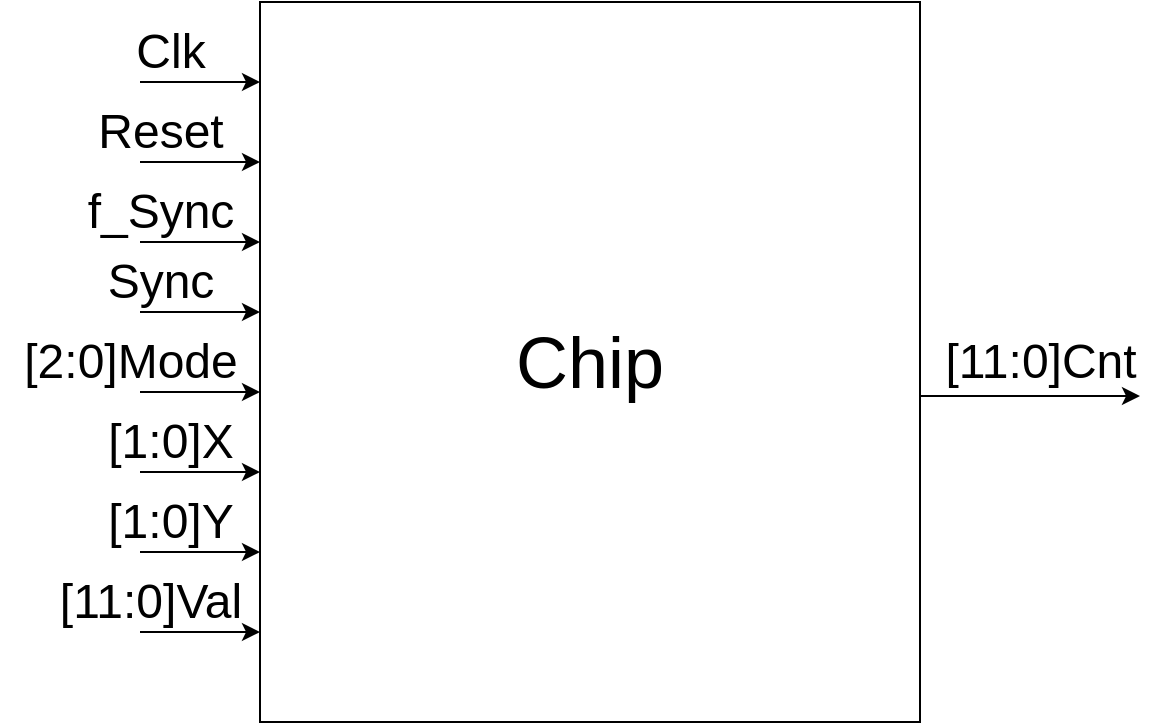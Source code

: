 <mxfile version="24.6.4" type="github">
  <diagram name="Page-1" id="EG27Yq6V2gLIrQZal8aT">
    <mxGraphModel dx="909" dy="553" grid="1" gridSize="10" guides="1" tooltips="1" connect="1" arrows="1" fold="1" page="1" pageScale="1" pageWidth="827" pageHeight="1169" math="0" shadow="0">
      <root>
        <mxCell id="0" />
        <mxCell id="1" parent="0" />
        <mxCell id="_0JpzeiReMIAh61v94WM-1" value="&lt;font style=&quot;font-size: 36px;&quot;&gt;Chip&lt;/font&gt;" style="rounded=0;whiteSpace=wrap;html=1;" vertex="1" parent="1">
          <mxGeometry x="130" y="40" width="330" height="360" as="geometry" />
        </mxCell>
        <mxCell id="_0JpzeiReMIAh61v94WM-2" value="" style="endArrow=classic;html=1;rounded=0;" edge="1" parent="1">
          <mxGeometry width="50" height="50" relative="1" as="geometry">
            <mxPoint x="70" y="80" as="sourcePoint" />
            <mxPoint x="130" y="80" as="targetPoint" />
          </mxGeometry>
        </mxCell>
        <mxCell id="_0JpzeiReMIAh61v94WM-3" value="&lt;font style=&quot;font-size: 24px;&quot;&gt;Clk&lt;/font&gt;" style="text;html=1;align=center;verticalAlign=middle;resizable=0;points=[];autosize=1;strokeColor=none;fillColor=none;" vertex="1" parent="1">
          <mxGeometry x="55" y="45" width="60" height="40" as="geometry" />
        </mxCell>
        <mxCell id="_0JpzeiReMIAh61v94WM-4" value="" style="endArrow=classic;html=1;rounded=0;" edge="1" parent="1">
          <mxGeometry width="50" height="50" relative="1" as="geometry">
            <mxPoint x="70" y="120" as="sourcePoint" />
            <mxPoint x="130" y="120" as="targetPoint" />
          </mxGeometry>
        </mxCell>
        <mxCell id="_0JpzeiReMIAh61v94WM-5" value="&lt;font style=&quot;font-size: 24px;&quot;&gt;Reset&lt;/font&gt;" style="text;html=1;align=center;verticalAlign=middle;resizable=0;points=[];autosize=1;strokeColor=none;fillColor=none;" vertex="1" parent="1">
          <mxGeometry x="35" y="85" width="90" height="40" as="geometry" />
        </mxCell>
        <mxCell id="_0JpzeiReMIAh61v94WM-6" value="" style="endArrow=classic;html=1;rounded=0;" edge="1" parent="1">
          <mxGeometry width="50" height="50" relative="1" as="geometry">
            <mxPoint x="70" y="160" as="sourcePoint" />
            <mxPoint x="130" y="160" as="targetPoint" />
          </mxGeometry>
        </mxCell>
        <mxCell id="_0JpzeiReMIAh61v94WM-7" value="&lt;font style=&quot;font-size: 24px;&quot;&gt;f_Sync&lt;/font&gt;" style="text;html=1;align=center;verticalAlign=middle;resizable=0;points=[];autosize=1;strokeColor=none;fillColor=none;" vertex="1" parent="1">
          <mxGeometry x="30" y="125" width="100" height="40" as="geometry" />
        </mxCell>
        <mxCell id="_0JpzeiReMIAh61v94WM-8" value="" style="endArrow=classic;html=1;rounded=0;" edge="1" parent="1">
          <mxGeometry width="50" height="50" relative="1" as="geometry">
            <mxPoint x="70" y="195" as="sourcePoint" />
            <mxPoint x="130" y="195" as="targetPoint" />
          </mxGeometry>
        </mxCell>
        <mxCell id="_0JpzeiReMIAh61v94WM-9" value="&lt;font style=&quot;font-size: 24px;&quot;&gt;Sync&lt;/font&gt;" style="text;html=1;align=center;verticalAlign=middle;resizable=0;points=[];autosize=1;strokeColor=none;fillColor=none;" vertex="1" parent="1">
          <mxGeometry x="40" y="160" width="80" height="40" as="geometry" />
        </mxCell>
        <mxCell id="_0JpzeiReMIAh61v94WM-10" value="" style="endArrow=classic;html=1;rounded=0;" edge="1" parent="1">
          <mxGeometry width="50" height="50" relative="1" as="geometry">
            <mxPoint x="70" y="235" as="sourcePoint" />
            <mxPoint x="130" y="235" as="targetPoint" />
          </mxGeometry>
        </mxCell>
        <mxCell id="_0JpzeiReMIAh61v94WM-11" value="&lt;span style=&quot;font-size: 24px;&quot;&gt;[2:0]Mode&lt;/span&gt;" style="text;html=1;align=center;verticalAlign=middle;resizable=0;points=[];autosize=1;strokeColor=none;fillColor=none;" vertex="1" parent="1">
          <mxGeometry y="200" width="130" height="40" as="geometry" />
        </mxCell>
        <mxCell id="_0JpzeiReMIAh61v94WM-12" value="" style="endArrow=classic;html=1;rounded=0;" edge="1" parent="1">
          <mxGeometry width="50" height="50" relative="1" as="geometry">
            <mxPoint x="70" y="275" as="sourcePoint" />
            <mxPoint x="130" y="275" as="targetPoint" />
          </mxGeometry>
        </mxCell>
        <mxCell id="_0JpzeiReMIAh61v94WM-13" value="&lt;font style=&quot;font-size: 24px;&quot;&gt;[1:0]X&lt;/font&gt;" style="text;html=1;align=center;verticalAlign=middle;resizable=0;points=[];autosize=1;strokeColor=none;fillColor=none;" vertex="1" parent="1">
          <mxGeometry x="40" y="240" width="90" height="40" as="geometry" />
        </mxCell>
        <mxCell id="_0JpzeiReMIAh61v94WM-14" value="" style="endArrow=classic;html=1;rounded=0;" edge="1" parent="1">
          <mxGeometry width="50" height="50" relative="1" as="geometry">
            <mxPoint x="70" y="315" as="sourcePoint" />
            <mxPoint x="130" y="315" as="targetPoint" />
          </mxGeometry>
        </mxCell>
        <mxCell id="_0JpzeiReMIAh61v94WM-15" value="&lt;font style=&quot;font-size: 24px;&quot;&gt;[1:0]Y&lt;/font&gt;" style="text;html=1;align=center;verticalAlign=middle;resizable=0;points=[];autosize=1;strokeColor=none;fillColor=none;" vertex="1" parent="1">
          <mxGeometry x="40" y="280" width="90" height="40" as="geometry" />
        </mxCell>
        <mxCell id="_0JpzeiReMIAh61v94WM-16" value="" style="endArrow=classic;html=1;rounded=0;" edge="1" parent="1">
          <mxGeometry width="50" height="50" relative="1" as="geometry">
            <mxPoint x="70" y="355" as="sourcePoint" />
            <mxPoint x="130" y="355" as="targetPoint" />
          </mxGeometry>
        </mxCell>
        <mxCell id="_0JpzeiReMIAh61v94WM-17" value="&lt;font style=&quot;font-size: 24px;&quot;&gt;[11:0]Val&lt;/font&gt;" style="text;html=1;align=center;verticalAlign=middle;resizable=0;points=[];autosize=1;strokeColor=none;fillColor=none;" vertex="1" parent="1">
          <mxGeometry x="20" y="320" width="110" height="40" as="geometry" />
        </mxCell>
        <mxCell id="_0JpzeiReMIAh61v94WM-18" value="" style="endArrow=classic;html=1;rounded=0;" edge="1" parent="1">
          <mxGeometry width="50" height="50" relative="1" as="geometry">
            <mxPoint x="460" y="237" as="sourcePoint" />
            <mxPoint x="570" y="237" as="targetPoint" />
          </mxGeometry>
        </mxCell>
        <mxCell id="_0JpzeiReMIAh61v94WM-19" value="&lt;font style=&quot;font-size: 24px;&quot;&gt;[11:0]Cnt&lt;/font&gt;" style="text;html=1;align=center;verticalAlign=middle;resizable=0;points=[];autosize=1;strokeColor=none;fillColor=none;" vertex="1" parent="1">
          <mxGeometry x="460" y="200" width="120" height="40" as="geometry" />
        </mxCell>
      </root>
    </mxGraphModel>
  </diagram>
</mxfile>

